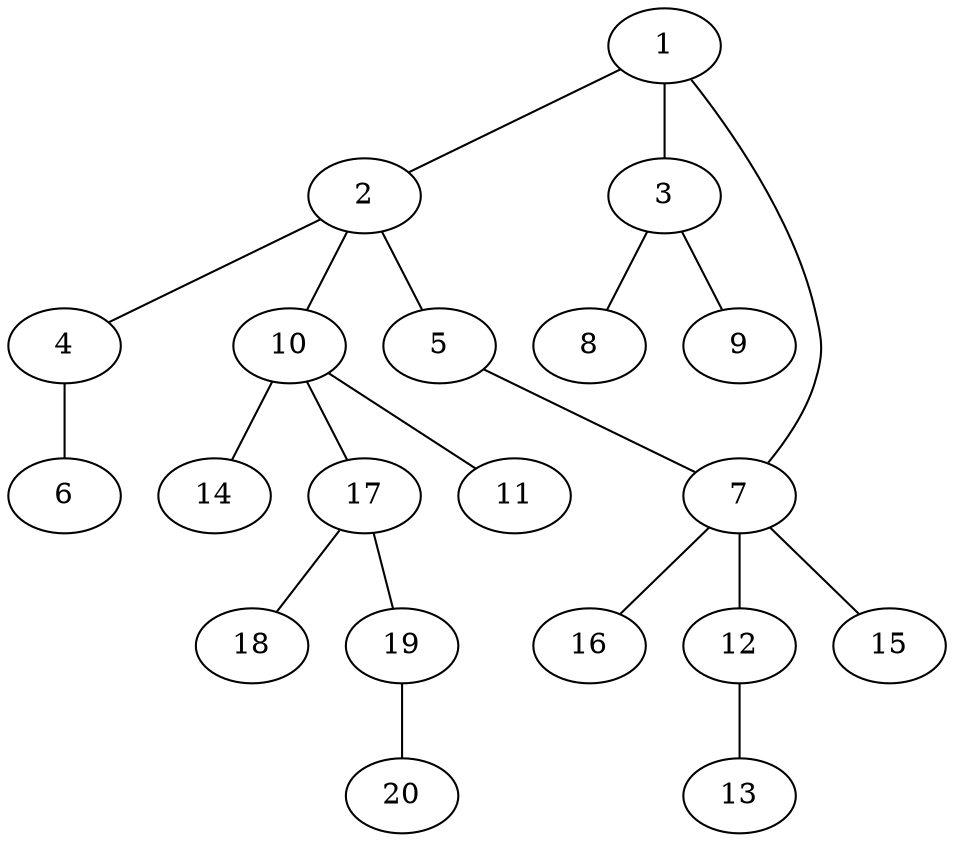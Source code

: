 graph graphname {1--2
1--3
1--7
2--4
2--5
2--10
3--8
3--9
4--6
5--7
7--12
7--15
7--16
10--11
10--14
10--17
12--13
17--18
17--19
19--20
}
